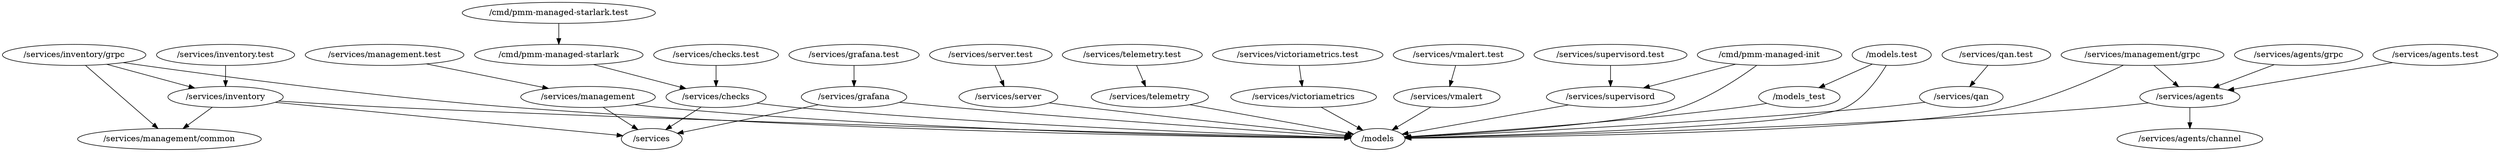 digraph packages {
	"/cmd/pmm-managed-init" -> "/models";
	"/cmd/pmm-managed-init" -> "/services/supervisord";
	"/cmd/pmm-managed-starlark" -> "/services/checks";
	"/cmd/pmm-managed-starlark.test" -> "/cmd/pmm-managed-starlark";
	"/models.test" -> "/models";
	"/models.test" -> "/models_test";
	"/models_test" -> "/models";
	"/services/agents" -> "/models";
	"/services/agents" -> "/services/agents/channel";
	"/services/agents.test" -> "/services/agents";
	"/services/agents/grpc" -> "/services/agents";
	"/services/checks" -> "/models";
	"/services/checks" -> "/services";
	"/services/checks.test" -> "/services/checks";
	"/services/grafana" -> "/models";
	"/services/grafana" -> "/services";
	"/services/grafana.test" -> "/services/grafana";
	"/services/inventory" -> "/models";
	"/services/inventory" -> "/services";
	"/services/inventory" -> "/services/management/common";
	"/services/inventory.test" -> "/services/inventory";
	"/services/inventory/grpc" -> "/models";
	"/services/inventory/grpc" -> "/services/inventory";
	"/services/inventory/grpc" -> "/services/management/common";
	"/services/management" -> "/models";
	"/services/management" -> "/services";
	"/services/management.test" -> "/services/management";
	"/services/management/grpc" -> "/models";
	"/services/management/grpc" -> "/services/agents";
	"/services/qan" -> "/models";
	"/services/qan.test" -> "/services/qan";
	"/services/server" -> "/models";
	"/services/server.test" -> "/services/server";
	"/services/supervisord" -> "/models";
	"/services/supervisord.test" -> "/services/supervisord";
	"/services/telemetry" -> "/models";
	"/services/telemetry.test" -> "/services/telemetry";
	"/services/victoriametrics" -> "/models";
	"/services/victoriametrics.test" -> "/services/victoriametrics";
	"/services/vmalert" -> "/models";
	"/services/vmalert.test" -> "/services/vmalert";
}
